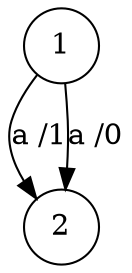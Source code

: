 digraph fsm{
	s_0 [label="1" shape="circle"]
	s_1 [label="2" shape="circle"]
	
	s_0 -> s_1[label="a /1", myattribute="t_1"]

    s_0 -> s_1[label="a /0", myattribute="t_2"]
}